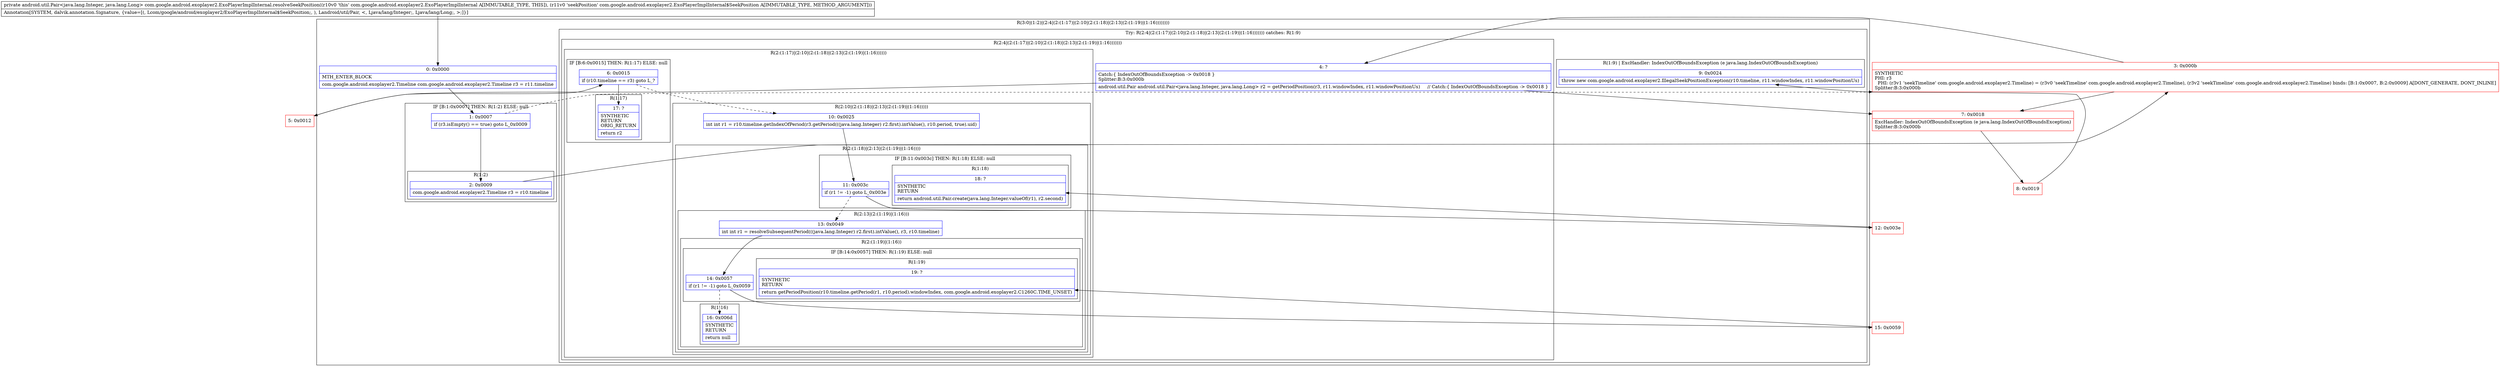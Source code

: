 digraph "CFG forcom.google.android.exoplayer2.ExoPlayerImplInternal.resolveSeekPosition(Lcom\/google\/android\/exoplayer2\/ExoPlayerImplInternal$SeekPosition;)Landroid\/util\/Pair;" {
subgraph cluster_Region_1264288695 {
label = "R(3:0|(1:2)|(2:4|(2:(1:17)|(2:10|(2:(1:18)|(2:13|(2:(1:19)|(1:16))))))))";
node [shape=record,color=blue];
Node_0 [shape=record,label="{0\:\ 0x0000|MTH_ENTER_BLOCK\l|com.google.android.exoplayer2.Timeline com.google.android.exoplayer2.Timeline r3 = r11.timeline\l}"];
subgraph cluster_IfRegion_489283137 {
label = "IF [B:1:0x0007] THEN: R(1:2) ELSE: null";
node [shape=record,color=blue];
Node_1 [shape=record,label="{1\:\ 0x0007|if (r3.isEmpty() == true) goto L_0x0009\l}"];
subgraph cluster_Region_176342000 {
label = "R(1:2)";
node [shape=record,color=blue];
Node_2 [shape=record,label="{2\:\ 0x0009|com.google.android.exoplayer2.Timeline r3 = r10.timeline\l}"];
}
}
subgraph cluster_TryCatchRegion_232935604 {
label = "Try: R(2:4|(2:(1:17)|(2:10|(2:(1:18)|(2:13|(2:(1:19)|(1:16))))))) catches: R(1:9)";
node [shape=record,color=blue];
subgraph cluster_Region_2055008059 {
label = "R(2:4|(2:(1:17)|(2:10|(2:(1:18)|(2:13|(2:(1:19)|(1:16)))))))";
node [shape=record,color=blue];
Node_4 [shape=record,label="{4\:\ ?|Catch:\{ IndexOutOfBoundsException \-\> 0x0018 \}\lSplitter:B:3:0x000b\l|android.util.Pair android.util.Pair\<java.lang.Integer, java.lang.Long\> r2 = getPeriodPosition(r3, r11.windowIndex, r11.windowPositionUs)     \/\/ Catch:\{ IndexOutOfBoundsException \-\> 0x0018 \}\l}"];
subgraph cluster_Region_1418421813 {
label = "R(2:(1:17)|(2:10|(2:(1:18)|(2:13|(2:(1:19)|(1:16))))))";
node [shape=record,color=blue];
subgraph cluster_IfRegion_1840094712 {
label = "IF [B:6:0x0015] THEN: R(1:17) ELSE: null";
node [shape=record,color=blue];
Node_6 [shape=record,label="{6\:\ 0x0015|if (r10.timeline == r3) goto L_?\l}"];
subgraph cluster_Region_1060924180 {
label = "R(1:17)";
node [shape=record,color=blue];
Node_17 [shape=record,label="{17\:\ ?|SYNTHETIC\lRETURN\lORIG_RETURN\l|return r2\l}"];
}
}
subgraph cluster_Region_1898733310 {
label = "R(2:10|(2:(1:18)|(2:13|(2:(1:19)|(1:16)))))";
node [shape=record,color=blue];
Node_10 [shape=record,label="{10\:\ 0x0025|int int r1 = r10.timeline.getIndexOfPeriod(r3.getPeriod(((java.lang.Integer) r2.first).intValue(), r10.period, true).uid)\l}"];
subgraph cluster_Region_1622848207 {
label = "R(2:(1:18)|(2:13|(2:(1:19)|(1:16))))";
node [shape=record,color=blue];
subgraph cluster_IfRegion_766972377 {
label = "IF [B:11:0x003c] THEN: R(1:18) ELSE: null";
node [shape=record,color=blue];
Node_11 [shape=record,label="{11\:\ 0x003c|if (r1 != \-1) goto L_0x003e\l}"];
subgraph cluster_Region_1056928598 {
label = "R(1:18)";
node [shape=record,color=blue];
Node_18 [shape=record,label="{18\:\ ?|SYNTHETIC\lRETURN\l|return android.util.Pair.create(java.lang.Integer.valueOf(r1), r2.second)\l}"];
}
}
subgraph cluster_Region_581193036 {
label = "R(2:13|(2:(1:19)|(1:16)))";
node [shape=record,color=blue];
Node_13 [shape=record,label="{13\:\ 0x0049|int int r1 = resolveSubsequentPeriod(((java.lang.Integer) r2.first).intValue(), r3, r10.timeline)\l}"];
subgraph cluster_Region_14089918 {
label = "R(2:(1:19)|(1:16))";
node [shape=record,color=blue];
subgraph cluster_IfRegion_771356430 {
label = "IF [B:14:0x0057] THEN: R(1:19) ELSE: null";
node [shape=record,color=blue];
Node_14 [shape=record,label="{14\:\ 0x0057|if (r1 != \-1) goto L_0x0059\l}"];
subgraph cluster_Region_1900105070 {
label = "R(1:19)";
node [shape=record,color=blue];
Node_19 [shape=record,label="{19\:\ ?|SYNTHETIC\lRETURN\l|return getPeriodPosition(r10.timeline.getPeriod(r1, r10.period).windowIndex, com.google.android.exoplayer2.C1260C.TIME_UNSET)\l}"];
}
}
subgraph cluster_Region_531528160 {
label = "R(1:16)";
node [shape=record,color=blue];
Node_16 [shape=record,label="{16\:\ 0x006d|SYNTHETIC\lRETURN\l|return null\l}"];
}
}
}
}
}
}
}
subgraph cluster_Region_270212846 {
label = "R(1:9) | ExcHandler: IndexOutOfBoundsException (e java.lang.IndexOutOfBoundsException)\l";
node [shape=record,color=blue];
Node_9 [shape=record,label="{9\:\ 0x0024|throw new com.google.android.exoplayer2.IllegalSeekPositionException(r10.timeline, r11.windowIndex, r11.windowPositionUs)\l}"];
}
}
}
subgraph cluster_Region_270212846 {
label = "R(1:9) | ExcHandler: IndexOutOfBoundsException (e java.lang.IndexOutOfBoundsException)\l";
node [shape=record,color=blue];
Node_9 [shape=record,label="{9\:\ 0x0024|throw new com.google.android.exoplayer2.IllegalSeekPositionException(r10.timeline, r11.windowIndex, r11.windowPositionUs)\l}"];
}
Node_3 [shape=record,color=red,label="{3\:\ 0x000b|SYNTHETIC\lPHI: r3 \l  PHI: (r3v1 'seekTimeline' com.google.android.exoplayer2.Timeline) = (r3v0 'seekTimeline' com.google.android.exoplayer2.Timeline), (r3v2 'seekTimeline' com.google.android.exoplayer2.Timeline) binds: [B:1:0x0007, B:2:0x0009] A[DONT_GENERATE, DONT_INLINE]\lSplitter:B:3:0x000b\l}"];
Node_5 [shape=record,color=red,label="{5\:\ 0x0012}"];
Node_7 [shape=record,color=red,label="{7\:\ 0x0018|ExcHandler: IndexOutOfBoundsException (e java.lang.IndexOutOfBoundsException)\lSplitter:B:3:0x000b\l}"];
Node_8 [shape=record,color=red,label="{8\:\ 0x0019}"];
Node_12 [shape=record,color=red,label="{12\:\ 0x003e}"];
Node_15 [shape=record,color=red,label="{15\:\ 0x0059}"];
MethodNode[shape=record,label="{private android.util.Pair\<java.lang.Integer, java.lang.Long\> com.google.android.exoplayer2.ExoPlayerImplInternal.resolveSeekPosition((r10v0 'this' com.google.android.exoplayer2.ExoPlayerImplInternal A[IMMUTABLE_TYPE, THIS]), (r11v0 'seekPosition' com.google.android.exoplayer2.ExoPlayerImplInternal$SeekPosition A[IMMUTABLE_TYPE, METHOD_ARGUMENT]))  | Annotation[SYSTEM, dalvik.annotation.Signature, \{value=[(, Lcom\/google\/android\/exoplayer2\/ExoPlayerImplInternal$SeekPosition;, ), Landroid\/util\/Pair, \<, Ljava\/lang\/Integer;, Ljava\/lang\/Long;, \>;]\}]\l}"];
MethodNode -> Node_0;
Node_0 -> Node_1;
Node_1 -> Node_2;
Node_1 -> Node_3[style=dashed];
Node_2 -> Node_3;
Node_4 -> Node_5;
Node_4 -> Node_7;
Node_6 -> Node_10[style=dashed];
Node_6 -> Node_17;
Node_10 -> Node_11;
Node_11 -> Node_12;
Node_11 -> Node_13[style=dashed];
Node_13 -> Node_14;
Node_14 -> Node_15;
Node_14 -> Node_16[style=dashed];
Node_3 -> Node_4;
Node_3 -> Node_7;
Node_5 -> Node_6;
Node_7 -> Node_8;
Node_8 -> Node_9;
Node_12 -> Node_18;
Node_15 -> Node_19;
}

